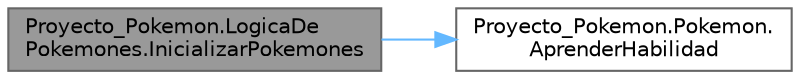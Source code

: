 digraph "Proyecto_Pokemon.LogicaDePokemones.InicializarPokemones"
{
 // INTERACTIVE_SVG=YES
 // LATEX_PDF_SIZE
  bgcolor="transparent";
  edge [fontname=Helvetica,fontsize=10,labelfontname=Helvetica,labelfontsize=10];
  node [fontname=Helvetica,fontsize=10,shape=box,height=0.2,width=0.4];
  rankdir="LR";
  Node1 [id="Node000001",label="Proyecto_Pokemon.LogicaDe\lPokemones.InicializarPokemones",height=0.2,width=0.4,color="gray40", fillcolor="grey60", style="filled", fontcolor="black",tooltip="Programacion de todos los tipos de los pokemones."];
  Node1 -> Node2 [id="edge1_Node000001_Node000002",color="steelblue1",style="solid",tooltip=" "];
  Node2 [id="Node000002",label="Proyecto_Pokemon.Pokemon.\lAprenderHabilidad",height=0.2,width=0.4,color="grey40", fillcolor="white", style="filled",URL="$classProyecto__Pokemon_1_1Pokemon.html#a623677c6cbb9675574b829d365243b57",tooltip="metodo que permite al pokemon aprender las habilidades"];
}
